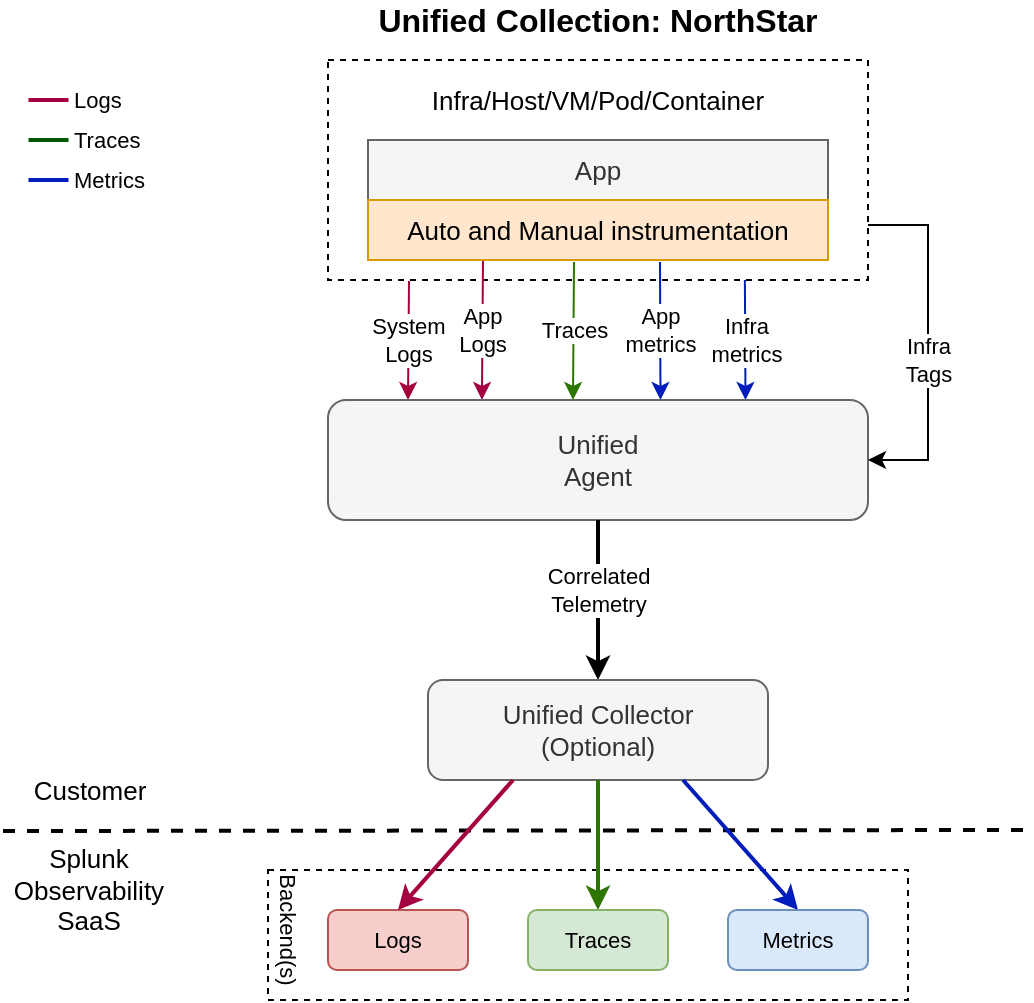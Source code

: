 <mxfile version="21.2.9" type="device">
  <diagram name="Page-1" id="-2u2SKVnE-ANhzjLPaXM">
    <mxGraphModel dx="794" dy="759" grid="1" gridSize="10" guides="1" tooltips="1" connect="1" arrows="1" fold="1" page="1" pageScale="1" pageWidth="850" pageHeight="1100" math="0" shadow="0">
      <root>
        <mxCell id="0" />
        <mxCell id="1" parent="0" />
        <mxCell id="Yj-_z-fnFErobZXTYSRv-1" value="" style="rounded=0;whiteSpace=wrap;html=1;fontSize=12;dashed=1;" vertex="1" parent="1">
          <mxGeometry x="270" y="475" width="320" height="65" as="geometry" />
        </mxCell>
        <mxCell id="Yj-_z-fnFErobZXTYSRv-2" value="" style="endArrow=none;dashed=1;html=1;strokeWidth=2;" edge="1" parent="1">
          <mxGeometry width="50" height="50" relative="1" as="geometry">
            <mxPoint x="137.5" y="455.5" as="sourcePoint" />
            <mxPoint x="650" y="455" as="targetPoint" />
          </mxGeometry>
        </mxCell>
        <mxCell id="Yj-_z-fnFErobZXTYSRv-3" value="&lt;div&gt;Infra&lt;/div&gt;&lt;div&gt;metrics&lt;br&gt;&lt;/div&gt;" style="rounded=0;orthogonalLoop=1;jettySize=auto;html=1;exitX=0.772;exitY=1;exitDx=0;exitDy=0;exitPerimeter=0;entryX=0.75;entryY=0;entryDx=0;entryDy=0;fillColor=#0050ef;strokeColor=#001DBC;" edge="1" parent="1" source="Yj-_z-fnFErobZXTYSRv-5">
          <mxGeometry relative="1" as="geometry">
            <mxPoint x="508.75" y="240" as="targetPoint" />
          </mxGeometry>
        </mxCell>
        <mxCell id="Yj-_z-fnFErobZXTYSRv-4" value="&lt;div&gt;System&lt;/div&gt;&lt;div&gt;Logs&lt;br&gt;&lt;/div&gt;" style="rounded=0;orthogonalLoop=1;jettySize=auto;html=1;exitX=0.15;exitY=1.005;exitDx=0;exitDy=0;entryX=0.143;entryY=0;entryDx=0;entryDy=0;entryPerimeter=0;labelBackgroundColor=#ffffff;fontSize=11;exitPerimeter=0;fillColor=#d80073;strokeColor=#A50040;" edge="1" parent="1" source="Yj-_z-fnFErobZXTYSRv-5">
          <mxGeometry relative="1" as="geometry">
            <mxPoint x="340.01" y="240" as="targetPoint" />
          </mxGeometry>
        </mxCell>
        <mxCell id="Yj-_z-fnFErobZXTYSRv-5" value="" style="rounded=0;whiteSpace=wrap;html=1;fontSize=12;dashed=1;" vertex="1" parent="1">
          <mxGeometry x="300" y="70" width="270" height="110" as="geometry" />
        </mxCell>
        <mxCell id="Yj-_z-fnFErobZXTYSRv-6" value="App" style="rounded=0;whiteSpace=wrap;html=1;fillColor=#f5f5f5;strokeColor=#666666;fontSize=13;fontColor=#333333;" vertex="1" parent="1">
          <mxGeometry x="320" y="110" width="230" height="30" as="geometry" />
        </mxCell>
        <mxCell id="Yj-_z-fnFErobZXTYSRv-7" value="&lt;div&gt;App&lt;/div&gt;&lt;div&gt;Logs&lt;/div&gt;" style="rounded=0;orthogonalLoop=1;jettySize=auto;html=1;exitX=0.25;exitY=1;exitDx=0;exitDy=0;entryX=0.671;entryY=0;entryDx=0;entryDy=0;entryPerimeter=0;fillColor=#d80073;strokeColor=#A50040;" edge="1" parent="1" source="Yj-_z-fnFErobZXTYSRv-9">
          <mxGeometry relative="1" as="geometry">
            <mxPoint x="376.97" y="240" as="targetPoint" />
          </mxGeometry>
        </mxCell>
        <mxCell id="Yj-_z-fnFErobZXTYSRv-8" value="&lt;div&gt;App&lt;/div&gt;&lt;div&gt;metrics&lt;br&gt;&lt;/div&gt;" style="rounded=0;orthogonalLoop=1;jettySize=auto;html=1;entryX=0.25;entryY=0;entryDx=0;entryDy=0;fillColor=#0050ef;strokeColor=#001DBC;" edge="1" parent="1">
          <mxGeometry relative="1" as="geometry">
            <mxPoint x="466" y="171" as="sourcePoint" />
            <mxPoint x="466.25" y="240" as="targetPoint" />
          </mxGeometry>
        </mxCell>
        <mxCell id="Yj-_z-fnFErobZXTYSRv-9" value="Auto and Manual instrumentation" style="rounded=0;whiteSpace=wrap;html=1;fillColor=#ffe6cc;strokeColor=#d79b00;fontSize=13;" vertex="1" parent="1">
          <mxGeometry x="320" y="140" width="230" height="30" as="geometry" />
        </mxCell>
        <mxCell id="Yj-_z-fnFErobZXTYSRv-10" value="Infra/Host/VM/Pod/Container" style="text;html=1;strokeColor=none;fillColor=none;align=center;verticalAlign=middle;whiteSpace=wrap;rounded=0;fontSize=13;" vertex="1" parent="1">
          <mxGeometry x="350" y="80" width="170" height="20" as="geometry" />
        </mxCell>
        <mxCell id="Yj-_z-fnFErobZXTYSRv-11" value="Logs" style="rounded=1;whiteSpace=wrap;html=1;fillColor=#f8cecc;strokeColor=#b85450;fontStyle=0;fontSize=11;" vertex="1" parent="1">
          <mxGeometry x="300" y="495" width="70" height="30" as="geometry" />
        </mxCell>
        <mxCell id="Yj-_z-fnFErobZXTYSRv-12" value="&lt;font style=&quot;font-size: 13px&quot;&gt;Customer&lt;/font&gt;" style="text;html=1;strokeColor=none;fillColor=none;align=center;verticalAlign=middle;whiteSpace=wrap;rounded=0;fontSize=13;" vertex="1" parent="1">
          <mxGeometry x="160.5" y="425" width="40" height="20" as="geometry" />
        </mxCell>
        <mxCell id="Yj-_z-fnFErobZXTYSRv-13" value="&lt;div&gt;Splunk&lt;/div&gt;&lt;div&gt;Observability&lt;/div&gt;&lt;div&gt;SaaS&lt;/div&gt;" style="text;html=1;strokeColor=none;fillColor=none;align=center;verticalAlign=middle;whiteSpace=wrap;rounded=0;fontSize=13;" vertex="1" parent="1">
          <mxGeometry x="140" y="475" width="81" height="20" as="geometry" />
        </mxCell>
        <mxCell id="Yj-_z-fnFErobZXTYSRv-14" value="Traces" style="rounded=0;orthogonalLoop=1;jettySize=auto;html=1;entryX=0.5;entryY=0;entryDx=0;entryDy=0;fillColor=#60a917;strokeColor=#2D7600;" edge="1" parent="1">
          <mxGeometry relative="1" as="geometry">
            <mxPoint x="423" y="171" as="sourcePoint" />
            <mxPoint x="422.5" y="240" as="targetPoint" />
          </mxGeometry>
        </mxCell>
        <mxCell id="Yj-_z-fnFErobZXTYSRv-15" value="Unified &lt;br style=&quot;font-size: 11px&quot;&gt; Agent" style="rounded=1;whiteSpace=wrap;html=1;fillColor=#f5f5f5;strokeColor=#666666;fontSize=13;fontColor=#333333;" vertex="1" parent="1">
          <mxGeometry x="300" y="240" width="270" height="60" as="geometry" />
        </mxCell>
        <mxCell id="Yj-_z-fnFErobZXTYSRv-16" value="&lt;div&gt;Correlated&lt;/div&gt;&lt;div&gt;Telemetry&lt;br&gt;&lt;/div&gt;" style="edgeStyle=orthogonalEdgeStyle;rounded=0;orthogonalLoop=1;jettySize=auto;html=1;exitX=0.5;exitY=1;exitDx=0;exitDy=0;entryX=0.5;entryY=0;entryDx=0;entryDy=0;labelBackgroundColor=#ffffff;fontSize=11;strokeWidth=2;" edge="1" parent="1" source="Yj-_z-fnFErobZXTYSRv-15" target="Yj-_z-fnFErobZXTYSRv-17">
          <mxGeometry x="-0.143" relative="1" as="geometry">
            <mxPoint x="435" y="410" as="targetPoint" />
            <mxPoint x="435" y="350" as="sourcePoint" />
            <mxPoint as="offset" />
          </mxGeometry>
        </mxCell>
        <mxCell id="Yj-_z-fnFErobZXTYSRv-17" value="Unified Collector&lt;div&gt;(Optional)&lt;br&gt;&lt;/div&gt;" style="rounded=1;whiteSpace=wrap;html=1;fillColor=#f5f5f5;strokeColor=#666666;fontSize=13;fontColor=#333333;" vertex="1" parent="1">
          <mxGeometry x="350" y="380" width="170" height="50" as="geometry" />
        </mxCell>
        <mxCell id="Yj-_z-fnFErobZXTYSRv-18" style="rounded=0;orthogonalLoop=1;jettySize=auto;html=1;exitX=0.25;exitY=1;exitDx=0;exitDy=0;entryX=0.5;entryY=0;entryDx=0;entryDy=0;labelBackgroundColor=#ffffff;fontSize=11;fillColor=#d80073;strokeColor=#A50040;strokeWidth=2;" edge="1" parent="1" source="Yj-_z-fnFErobZXTYSRv-17" target="Yj-_z-fnFErobZXTYSRv-11">
          <mxGeometry relative="1" as="geometry">
            <mxPoint x="397.5" y="470" as="sourcePoint" />
          </mxGeometry>
        </mxCell>
        <mxCell id="Yj-_z-fnFErobZXTYSRv-19" style="edgeStyle=orthogonalEdgeStyle;rounded=0;orthogonalLoop=1;jettySize=auto;html=1;exitX=0.5;exitY=1;exitDx=0;exitDy=0;entryX=0.5;entryY=0;entryDx=0;entryDy=0;labelBackgroundColor=#ffffff;fontSize=11;fillColor=#60a917;strokeColor=#2D7600;strokeWidth=2;" edge="1" parent="1" source="Yj-_z-fnFErobZXTYSRv-17" target="Yj-_z-fnFErobZXTYSRv-21">
          <mxGeometry relative="1" as="geometry">
            <mxPoint x="435" y="470" as="sourcePoint" />
          </mxGeometry>
        </mxCell>
        <mxCell id="Yj-_z-fnFErobZXTYSRv-20" style="rounded=0;orthogonalLoop=1;jettySize=auto;html=1;exitX=0.75;exitY=1;exitDx=0;exitDy=0;entryX=0.5;entryY=0;entryDx=0;entryDy=0;labelBackgroundColor=#ffffff;fontSize=11;fillColor=#0050ef;strokeColor=#001DBC;strokeWidth=2;" edge="1" parent="1" source="Yj-_z-fnFErobZXTYSRv-17" target="Yj-_z-fnFErobZXTYSRv-22">
          <mxGeometry relative="1" as="geometry">
            <mxPoint x="472.5" y="470" as="sourcePoint" />
          </mxGeometry>
        </mxCell>
        <mxCell id="Yj-_z-fnFErobZXTYSRv-21" value="Traces" style="rounded=1;whiteSpace=wrap;html=1;fillColor=#d5e8d4;strokeColor=#82b366;fontStyle=0;fontSize=11;" vertex="1" parent="1">
          <mxGeometry x="400" y="495" width="70" height="30" as="geometry" />
        </mxCell>
        <mxCell id="Yj-_z-fnFErobZXTYSRv-22" value="Metrics" style="rounded=1;whiteSpace=wrap;html=1;fillColor=#dae8fc;strokeColor=#6c8ebf;fontStyle=0;fontSize=11;" vertex="1" parent="1">
          <mxGeometry x="500" y="495" width="70" height="30" as="geometry" />
        </mxCell>
        <mxCell id="Yj-_z-fnFErobZXTYSRv-23" value="Backend(s)" style="text;html=1;strokeColor=none;fillColor=none;align=center;verticalAlign=middle;whiteSpace=wrap;rounded=0;fontSize=11;rotation=90;" vertex="1" parent="1">
          <mxGeometry x="250" y="495" width="60" height="20" as="geometry" />
        </mxCell>
        <mxCell id="Yj-_z-fnFErobZXTYSRv-24" value="Unified Collection: NorthStar" style="text;html=1;strokeColor=none;fillColor=none;align=center;verticalAlign=middle;whiteSpace=wrap;rounded=0;fontSize=16;fontStyle=1" vertex="1" parent="1">
          <mxGeometry x="310" y="40" width="250" height="20" as="geometry" />
        </mxCell>
        <mxCell id="Yj-_z-fnFErobZXTYSRv-25" value="" style="endArrow=none;html=1;strokeWidth=2;fillColor=#d80073;strokeColor=#A50040;" edge="1" parent="1">
          <mxGeometry width="50" height="50" relative="1" as="geometry">
            <mxPoint x="150.25" y="90" as="sourcePoint" />
            <mxPoint x="170.25" y="90" as="targetPoint" />
          </mxGeometry>
        </mxCell>
        <mxCell id="Yj-_z-fnFErobZXTYSRv-26" value="Logs" style="text;html=1;strokeColor=none;fillColor=none;align=left;verticalAlign=middle;whiteSpace=wrap;rounded=0;fontSize=11;" vertex="1" parent="1">
          <mxGeometry x="170.75" y="80" width="40" height="20" as="geometry" />
        </mxCell>
        <mxCell id="Yj-_z-fnFErobZXTYSRv-27" value="" style="endArrow=none;html=1;strokeWidth=2;fillColor=#008a00;strokeColor=#005700;" edge="1" parent="1">
          <mxGeometry width="50" height="50" relative="1" as="geometry">
            <mxPoint x="150.25" y="110" as="sourcePoint" />
            <mxPoint x="170.25" y="110" as="targetPoint" />
          </mxGeometry>
        </mxCell>
        <mxCell id="Yj-_z-fnFErobZXTYSRv-28" value="Traces" style="text;html=1;strokeColor=none;fillColor=none;align=left;verticalAlign=middle;whiteSpace=wrap;rounded=0;fontSize=11;" vertex="1" parent="1">
          <mxGeometry x="170.75" y="100" width="40" height="20" as="geometry" />
        </mxCell>
        <mxCell id="Yj-_z-fnFErobZXTYSRv-29" value="" style="endArrow=none;html=1;strokeWidth=2;fillColor=#0050ef;strokeColor=#001DBC;" edge="1" parent="1">
          <mxGeometry width="50" height="50" relative="1" as="geometry">
            <mxPoint x="150.25" y="130" as="sourcePoint" />
            <mxPoint x="170.25" y="130" as="targetPoint" />
          </mxGeometry>
        </mxCell>
        <mxCell id="Yj-_z-fnFErobZXTYSRv-30" value="Metrics" style="text;html=1;strokeColor=none;fillColor=none;align=left;verticalAlign=middle;whiteSpace=wrap;rounded=0;fontSize=11;" vertex="1" parent="1">
          <mxGeometry x="170.75" y="120" width="40" height="20" as="geometry" />
        </mxCell>
        <mxCell id="Yj-_z-fnFErobZXTYSRv-31" value="&lt;div&gt;Infra&lt;/div&gt;&lt;div&gt;Tags&lt;br&gt;&lt;/div&gt;" style="edgeStyle=orthogonalEdgeStyle;rounded=0;orthogonalLoop=1;jettySize=auto;html=1;entryX=1;entryY=0.5;entryDx=0;entryDy=0;labelBackgroundColor=#ffffff;strokeWidth=1;exitX=1;exitY=0.75;exitDx=0;exitDy=0;" edge="1" parent="1" source="Yj-_z-fnFErobZXTYSRv-5" target="Yj-_z-fnFErobZXTYSRv-15">
          <mxGeometry x="0.099" relative="1" as="geometry">
            <mxPoint x="557" y="180" as="sourcePoint" />
            <Array as="points">
              <mxPoint x="600" y="153" />
              <mxPoint x="600" y="270" />
            </Array>
            <mxPoint as="offset" />
            <mxPoint x="510" y="295" as="targetPoint" />
          </mxGeometry>
        </mxCell>
      </root>
    </mxGraphModel>
  </diagram>
</mxfile>
